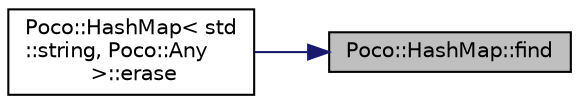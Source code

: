digraph "Poco::HashMap::find"
{
 // LATEX_PDF_SIZE
  edge [fontname="Helvetica",fontsize="10",labelfontname="Helvetica",labelfontsize="10"];
  node [fontname="Helvetica",fontsize="10",shape=record];
  rankdir="RL";
  Node1 [label="Poco::HashMap::find",height=0.2,width=0.4,color="black", fillcolor="grey75", style="filled", fontcolor="black",tooltip=" "];
  Node1 -> Node2 [dir="back",color="midnightblue",fontsize="10",style="solid"];
  Node2 [label="Poco::HashMap\< std\l::string, Poco::Any\l \>::erase",height=0.2,width=0.4,color="black", fillcolor="white", style="filled",URL="$classPoco_1_1HashMap.html#af6e80c3098baee0a776fad420addbad9",tooltip=" "];
}
